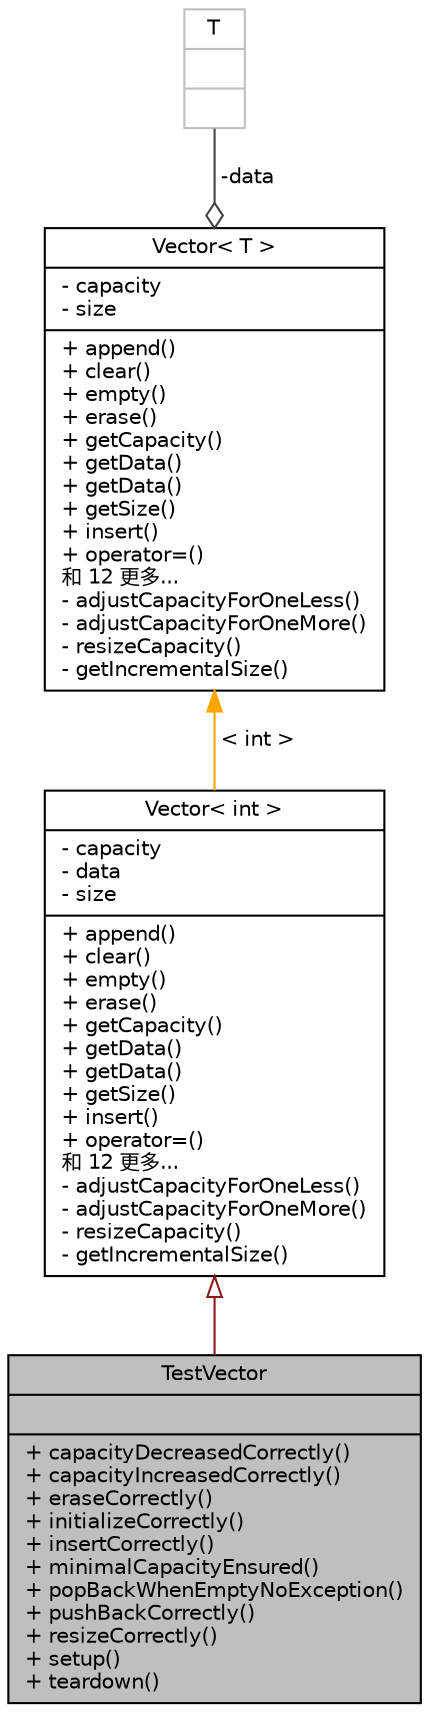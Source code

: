 digraph "TestVector"
{
  edge [fontname="Helvetica",fontsize="10",labelfontname="Helvetica",labelfontsize="10"];
  node [fontname="Helvetica",fontsize="10",shape=record];
  Node888 [label="{TestVector\n||+ capacityDecreasedCorrectly()\l+ capacityIncreasedCorrectly()\l+ eraseCorrectly()\l+ initializeCorrectly()\l+ insertCorrectly()\l+ minimalCapacityEnsured()\l+ popBackWhenEmptyNoException()\l+ pushBackCorrectly()\l+ resizeCorrectly()\l+ setup()\l+ teardown()\l}",height=0.2,width=0.4,color="black", fillcolor="grey75", style="filled", fontcolor="black"];
  Node889 -> Node888 [dir="back",color="firebrick4",fontsize="10",style="solid",arrowtail="onormal",fontname="Helvetica"];
  Node889 [label="{Vector\< int \>\n|- capacity\l- data\l- size\l|+ append()\l+ clear()\l+ empty()\l+ erase()\l+ getCapacity()\l+ getData()\l+ getData()\l+ getSize()\l+ insert()\l+ operator=()\l和 12 更多...\l- adjustCapacityForOneLess()\l- adjustCapacityForOneMore()\l- resizeCapacity()\l- getIncrementalSize()\l}",height=0.2,width=0.4,color="black", fillcolor="white", style="filled",URL="$d5/db2/class_vector.html"];
  Node890 -> Node889 [dir="back",color="orange",fontsize="10",style="solid",label=" \< int \>" ,fontname="Helvetica"];
  Node890 [label="{Vector\< T \>\n|- capacity\l- size\l|+ append()\l+ clear()\l+ empty()\l+ erase()\l+ getCapacity()\l+ getData()\l+ getData()\l+ getSize()\l+ insert()\l+ operator=()\l和 12 更多...\l- adjustCapacityForOneLess()\l- adjustCapacityForOneMore()\l- resizeCapacity()\l- getIncrementalSize()\l}",height=0.2,width=0.4,color="black", fillcolor="white", style="filled",URL="$d5/db2/class_vector.html"];
  Node891 -> Node890 [color="grey25",fontsize="10",style="solid",label=" -data" ,arrowhead="odiamond",fontname="Helvetica"];
  Node891 [label="{T\n||}",height=0.2,width=0.4,color="grey75", fillcolor="white", style="filled"];
}

